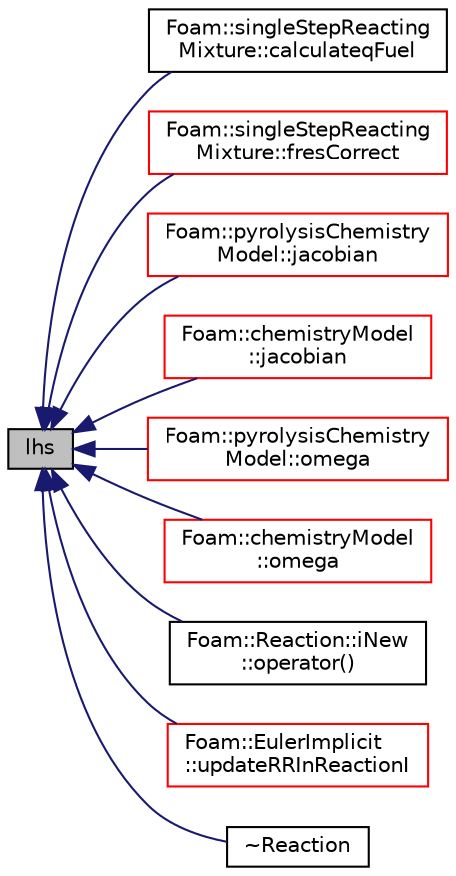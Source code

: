 digraph "lhs"
{
  bgcolor="transparent";
  edge [fontname="Helvetica",fontsize="10",labelfontname="Helvetica",labelfontsize="10"];
  node [fontname="Helvetica",fontsize="10",shape=record];
  rankdir="LR";
  Node1 [label="lhs",height=0.2,width=0.4,color="black", fillcolor="grey75", style="filled", fontcolor="black"];
  Node1 -> Node2 [dir="back",color="midnightblue",fontsize="10",style="solid",fontname="Helvetica"];
  Node2 [label="Foam::singleStepReacting\lMixture::calculateqFuel",height=0.2,width=0.4,color="black",URL="$a02403.html#adbb9285ec5651bbb308864af20d1916d",tooltip="Calculate qFuel. "];
  Node1 -> Node3 [dir="back",color="midnightblue",fontsize="10",style="solid",fontname="Helvetica"];
  Node3 [label="Foam::singleStepReacting\lMixture::fresCorrect",height=0.2,width=0.4,color="red",URL="$a02403.html#a105d3612693f9a241191e881a344b5cf",tooltip="Calculates the residual for all components. "];
  Node1 -> Node4 [dir="back",color="midnightblue",fontsize="10",style="solid",fontname="Helvetica"];
  Node4 [label="Foam::pyrolysisChemistry\lModel::jacobian",height=0.2,width=0.4,color="red",URL="$a02095.html#a8dbf3ce10c612a6f4bfe71ab14c4d914",tooltip="Calculate the Jacobian of the system. "];
  Node1 -> Node5 [dir="back",color="midnightblue",fontsize="10",style="solid",fontname="Helvetica"];
  Node5 [label="Foam::chemistryModel\l::jacobian",height=0.2,width=0.4,color="red",URL="$a00263.html#a8dbf3ce10c612a6f4bfe71ab14c4d914",tooltip="Calculate the Jacobian of the system. "];
  Node1 -> Node6 [dir="back",color="midnightblue",fontsize="10",style="solid",fontname="Helvetica"];
  Node6 [label="Foam::pyrolysisChemistry\lModel::omega",height=0.2,width=0.4,color="red",URL="$a02095.html#ab342f2a4a5a8de8eb561ae07ddbc180f",tooltip="dc/dt = omega, rate of change in concentration, for each species "];
  Node1 -> Node7 [dir="back",color="midnightblue",fontsize="10",style="solid",fontname="Helvetica"];
  Node7 [label="Foam::chemistryModel\l::omega",height=0.2,width=0.4,color="red",URL="$a00263.html#acc923d3ed5bbb7e97e2eb38de0293a34",tooltip="dc/dt = omega, rate of change in concentration, for each species "];
  Node1 -> Node8 [dir="back",color="midnightblue",fontsize="10",style="solid",fontname="Helvetica"];
  Node8 [label="Foam::Reaction::iNew\l::operator()",height=0.2,width=0.4,color="black",URL="$a01092.html#a3af938c3ae8946d2f6718f8e0f9a0453"];
  Node1 -> Node9 [dir="back",color="midnightblue",fontsize="10",style="solid",fontname="Helvetica"];
  Node9 [label="Foam::EulerImplicit\l::updateRRInReactionI",height=0.2,width=0.4,color="red",URL="$a00692.html#a634eba72d5c028e6038e59544daca359"];
  Node1 -> Node10 [dir="back",color="midnightblue",fontsize="10",style="solid",fontname="Helvetica"];
  Node10 [label="~Reaction",height=0.2,width=0.4,color="black",URL="$a02151.html#ac3b086991383b38bb29c0d07a837745a",tooltip="Destructor. "];
}
